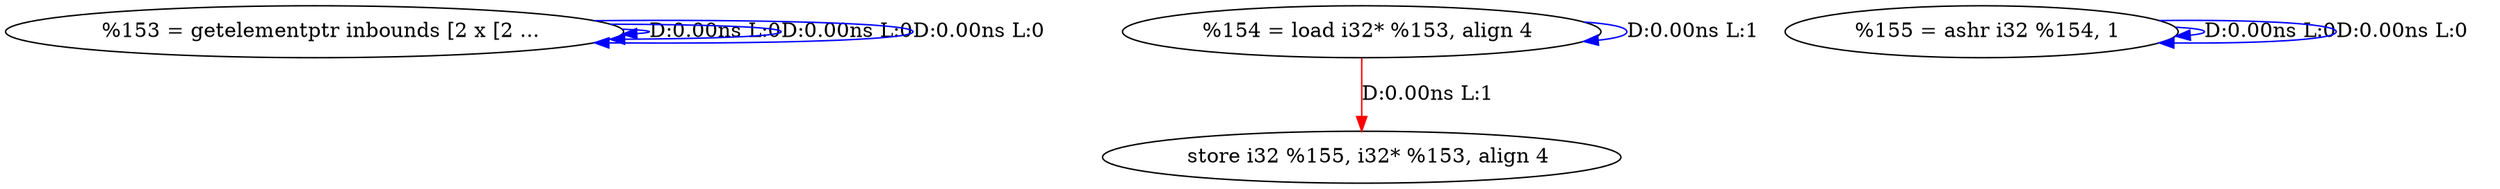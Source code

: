 digraph {
Node0x310f6b0[label="  %153 = getelementptr inbounds [2 x [2 ..."];
Node0x310f6b0 -> Node0x310f6b0[label="D:0.00ns L:0",color=blue];
Node0x310f6b0 -> Node0x310f6b0[label="D:0.00ns L:0",color=blue];
Node0x310f6b0 -> Node0x310f6b0[label="D:0.00ns L:0",color=blue];
Node0x310f7d0[label="  %154 = load i32* %153, align 4"];
Node0x310f7d0 -> Node0x310f7d0[label="D:0.00ns L:1",color=blue];
Node0x310f990[label="  store i32 %155, i32* %153, align 4"];
Node0x310f7d0 -> Node0x310f990[label="D:0.00ns L:1",color=red];
Node0x310f8b0[label="  %155 = ashr i32 %154, 1"];
Node0x310f8b0 -> Node0x310f8b0[label="D:0.00ns L:0",color=blue];
Node0x310f8b0 -> Node0x310f8b0[label="D:0.00ns L:0",color=blue];
}
